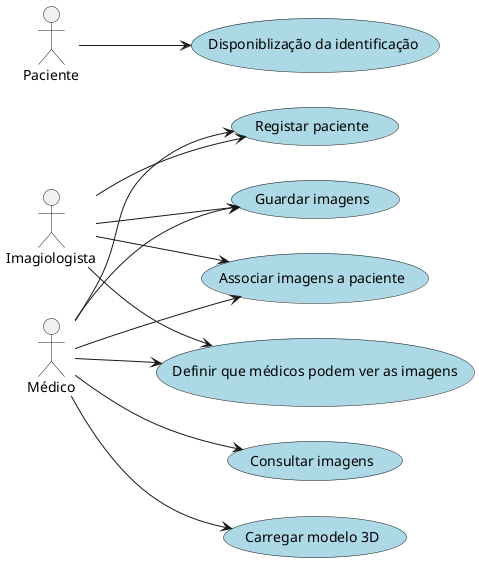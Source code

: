 @startuml

left to right direction
skinparam usecase {
BackgroundColor LightBlue
}

actor Médico as med
actor Paciente as pac
actor Imagiologista as img

med --> (Registar paciente)
img --> (Registar paciente)
med --> (Guardar imagens)
img --> (Guardar imagens)
med --> (Consultar imagens)
med --> (Associar imagens a paciente)
img --> (Associar imagens a paciente)
med --> (Definir que médicos podem ver as imagens)
img --> (Definir que médicos podem ver as imagens)
pac --> (Disponiblização da identificação)
med --> (Carregar modelo 3D)


@enduml
